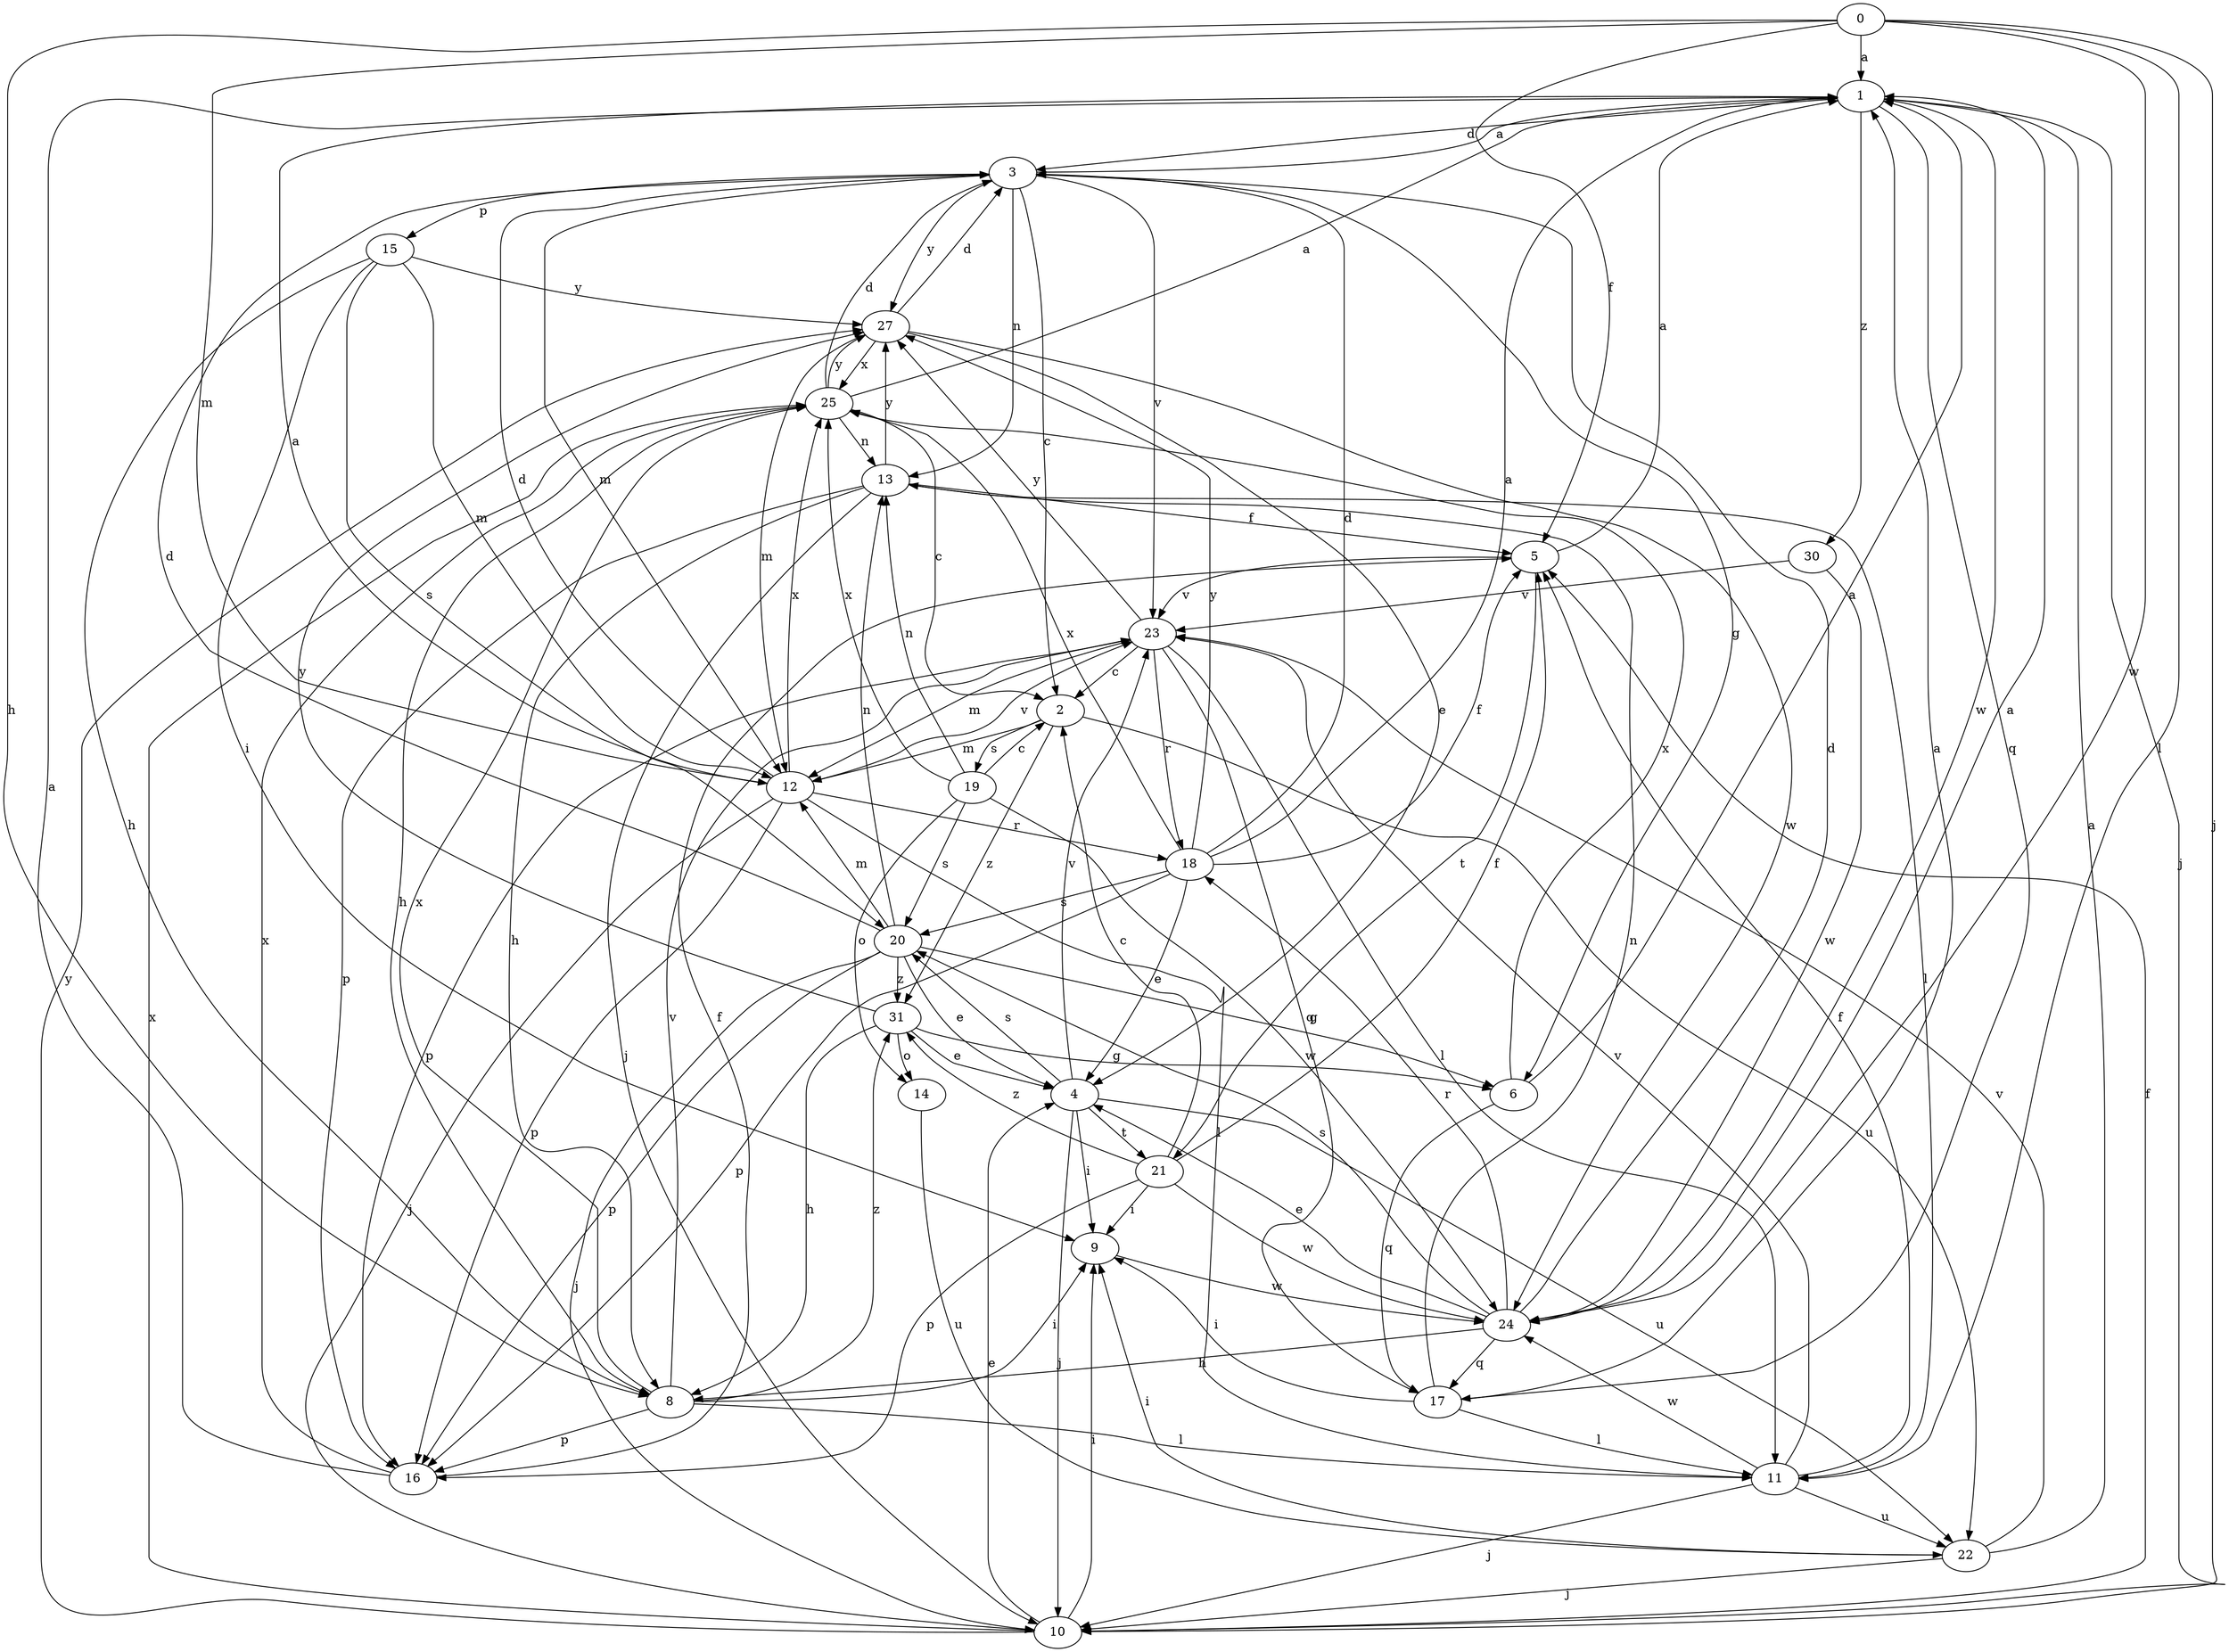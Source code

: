 strict digraph  {
0;
1;
2;
3;
4;
5;
6;
8;
9;
10;
11;
12;
13;
14;
15;
16;
17;
18;
19;
20;
21;
22;
23;
24;
25;
27;
30;
31;
0 -> 1  [label=a];
0 -> 5  [label=f];
0 -> 8  [label=h];
0 -> 10  [label=j];
0 -> 11  [label=l];
0 -> 12  [label=m];
0 -> 24  [label=w];
1 -> 3  [label=d];
1 -> 10  [label=j];
1 -> 17  [label=q];
1 -> 24  [label=w];
1 -> 30  [label=z];
2 -> 12  [label=m];
2 -> 19  [label=s];
2 -> 22  [label=u];
2 -> 31  [label=z];
3 -> 1  [label=a];
3 -> 2  [label=c];
3 -> 6  [label=g];
3 -> 12  [label=m];
3 -> 13  [label=n];
3 -> 15  [label=p];
3 -> 23  [label=v];
3 -> 27  [label=y];
4 -> 9  [label=i];
4 -> 10  [label=j];
4 -> 20  [label=s];
4 -> 21  [label=t];
4 -> 22  [label=u];
4 -> 23  [label=v];
5 -> 1  [label=a];
5 -> 21  [label=t];
5 -> 23  [label=v];
6 -> 1  [label=a];
6 -> 17  [label=q];
6 -> 25  [label=x];
8 -> 9  [label=i];
8 -> 11  [label=l];
8 -> 16  [label=p];
8 -> 23  [label=v];
8 -> 25  [label=x];
8 -> 31  [label=z];
9 -> 24  [label=w];
10 -> 4  [label=e];
10 -> 5  [label=f];
10 -> 9  [label=i];
10 -> 25  [label=x];
10 -> 27  [label=y];
11 -> 5  [label=f];
11 -> 10  [label=j];
11 -> 22  [label=u];
11 -> 23  [label=v];
11 -> 24  [label=w];
12 -> 1  [label=a];
12 -> 3  [label=d];
12 -> 10  [label=j];
12 -> 11  [label=l];
12 -> 16  [label=p];
12 -> 18  [label=r];
12 -> 23  [label=v];
12 -> 25  [label=x];
13 -> 5  [label=f];
13 -> 8  [label=h];
13 -> 10  [label=j];
13 -> 11  [label=l];
13 -> 16  [label=p];
13 -> 27  [label=y];
14 -> 22  [label=u];
15 -> 8  [label=h];
15 -> 9  [label=i];
15 -> 12  [label=m];
15 -> 20  [label=s];
15 -> 27  [label=y];
16 -> 1  [label=a];
16 -> 5  [label=f];
16 -> 25  [label=x];
17 -> 1  [label=a];
17 -> 9  [label=i];
17 -> 11  [label=l];
17 -> 13  [label=n];
18 -> 1  [label=a];
18 -> 3  [label=d];
18 -> 4  [label=e];
18 -> 5  [label=f];
18 -> 16  [label=p];
18 -> 20  [label=s];
18 -> 25  [label=x];
18 -> 27  [label=y];
19 -> 2  [label=c];
19 -> 13  [label=n];
19 -> 14  [label=o];
19 -> 20  [label=s];
19 -> 24  [label=w];
19 -> 25  [label=x];
20 -> 3  [label=d];
20 -> 4  [label=e];
20 -> 6  [label=g];
20 -> 10  [label=j];
20 -> 12  [label=m];
20 -> 13  [label=n];
20 -> 16  [label=p];
20 -> 31  [label=z];
21 -> 2  [label=c];
21 -> 5  [label=f];
21 -> 9  [label=i];
21 -> 16  [label=p];
21 -> 24  [label=w];
21 -> 31  [label=z];
22 -> 1  [label=a];
22 -> 9  [label=i];
22 -> 10  [label=j];
22 -> 23  [label=v];
23 -> 2  [label=c];
23 -> 11  [label=l];
23 -> 12  [label=m];
23 -> 16  [label=p];
23 -> 17  [label=q];
23 -> 18  [label=r];
23 -> 27  [label=y];
24 -> 1  [label=a];
24 -> 3  [label=d];
24 -> 4  [label=e];
24 -> 8  [label=h];
24 -> 17  [label=q];
24 -> 18  [label=r];
24 -> 20  [label=s];
25 -> 1  [label=a];
25 -> 2  [label=c];
25 -> 3  [label=d];
25 -> 8  [label=h];
25 -> 13  [label=n];
25 -> 27  [label=y];
27 -> 3  [label=d];
27 -> 4  [label=e];
27 -> 12  [label=m];
27 -> 24  [label=w];
27 -> 25  [label=x];
30 -> 23  [label=v];
30 -> 24  [label=w];
31 -> 4  [label=e];
31 -> 6  [label=g];
31 -> 8  [label=h];
31 -> 14  [label=o];
31 -> 27  [label=y];
}
